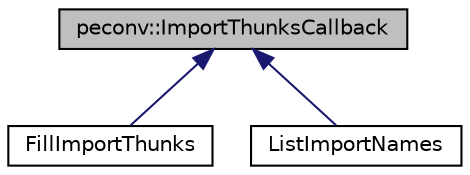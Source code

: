 digraph "peconv::ImportThunksCallback"
{
 // LATEX_PDF_SIZE
  edge [fontname="Helvetica",fontsize="10",labelfontname="Helvetica",labelfontsize="10"];
  node [fontname="Helvetica",fontsize="10",shape=record];
  Node1 [label="peconv::ImportThunksCallback",height=0.2,width=0.4,color="black", fillcolor="grey75", style="filled", fontcolor="black",tooltip=" "];
  Node1 -> Node2 [dir="back",color="midnightblue",fontsize="10",style="solid",fontname="Helvetica"];
  Node2 [label="FillImportThunks",height=0.2,width=0.4,color="black", fillcolor="white", style="filled",URL="$class_fill_import_thunks.html",tooltip=" "];
  Node1 -> Node3 [dir="back",color="midnightblue",fontsize="10",style="solid",fontname="Helvetica"];
  Node3 [label="ListImportNames",height=0.2,width=0.4,color="black", fillcolor="white", style="filled",URL="$class_list_import_names.html",tooltip=" "];
}
